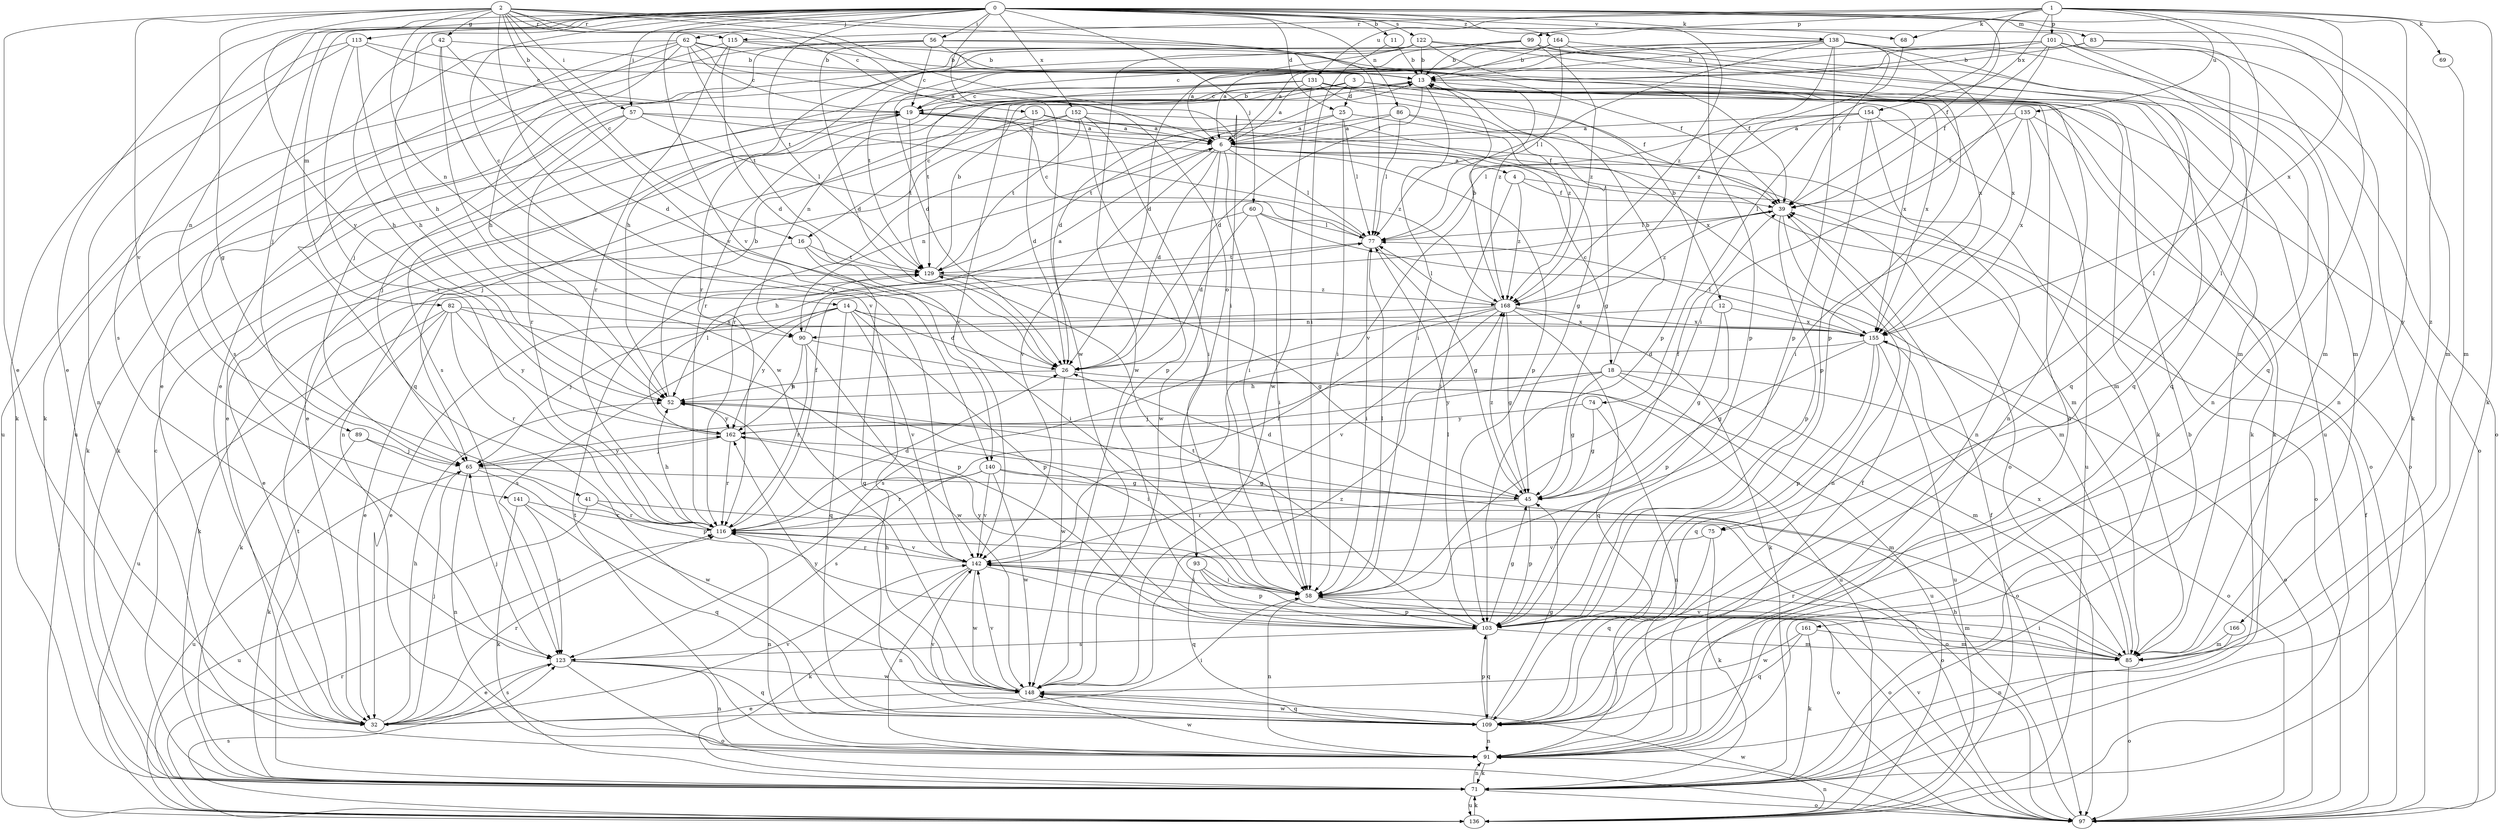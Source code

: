 strict digraph  {
0;
1;
2;
3;
4;
6;
11;
12;
13;
14;
15;
16;
18;
19;
25;
26;
32;
39;
41;
42;
45;
52;
56;
57;
58;
60;
62;
65;
68;
69;
71;
74;
75;
77;
82;
83;
85;
86;
89;
90;
91;
93;
97;
99;
101;
103;
109;
113;
115;
116;
122;
123;
129;
131;
135;
136;
138;
140;
141;
142;
148;
152;
154;
155;
161;
162;
164;
166;
168;
0 -> 11  [label=b];
0 -> 14  [label=c];
0 -> 25  [label=d];
0 -> 32  [label=e];
0 -> 39  [label=f];
0 -> 52  [label=h];
0 -> 56  [label=i];
0 -> 57  [label=i];
0 -> 60  [label=j];
0 -> 62  [label=j];
0 -> 65  [label=j];
0 -> 68  [label=k];
0 -> 82  [label=m];
0 -> 83  [label=m];
0 -> 86  [label=n];
0 -> 89  [label=n];
0 -> 109  [label=q];
0 -> 113  [label=r];
0 -> 122  [label=s];
0 -> 123  [label=s];
0 -> 129  [label=t];
0 -> 138  [label=v];
0 -> 140  [label=v];
0 -> 148  [label=w];
0 -> 152  [label=x];
0 -> 164  [label=z];
0 -> 166  [label=z];
0 -> 168  [label=z];
1 -> 68  [label=k];
1 -> 69  [label=k];
1 -> 71  [label=k];
1 -> 74  [label=l];
1 -> 75  [label=l];
1 -> 99  [label=p];
1 -> 101  [label=p];
1 -> 115  [label=r];
1 -> 131  [label=u];
1 -> 135  [label=u];
1 -> 154  [label=x];
1 -> 155  [label=x];
1 -> 161  [label=y];
2 -> 15  [label=c];
2 -> 16  [label=c];
2 -> 32  [label=e];
2 -> 41  [label=g];
2 -> 42  [label=g];
2 -> 57  [label=i];
2 -> 58  [label=i];
2 -> 75  [label=l];
2 -> 77  [label=l];
2 -> 90  [label=n];
2 -> 93  [label=o];
2 -> 115  [label=r];
2 -> 140  [label=v];
2 -> 141  [label=v];
2 -> 142  [label=v];
2 -> 162  [label=y];
3 -> 12  [label=b];
3 -> 16  [label=c];
3 -> 25  [label=d];
3 -> 26  [label=d];
3 -> 71  [label=k];
3 -> 90  [label=n];
3 -> 97  [label=o];
3 -> 116  [label=r];
3 -> 155  [label=x];
4 -> 39  [label=f];
4 -> 58  [label=i];
4 -> 97  [label=o];
4 -> 168  [label=z];
6 -> 4  [label=a];
6 -> 18  [label=c];
6 -> 26  [label=d];
6 -> 58  [label=i];
6 -> 77  [label=l];
6 -> 85  [label=m];
6 -> 90  [label=n];
6 -> 142  [label=v];
6 -> 148  [label=w];
11 -> 13  [label=b];
11 -> 58  [label=i];
12 -> 45  [label=g];
12 -> 90  [label=n];
12 -> 103  [label=p];
12 -> 155  [label=x];
13 -> 19  [label=c];
13 -> 26  [label=d];
13 -> 58  [label=i];
13 -> 71  [label=k];
13 -> 91  [label=n];
13 -> 142  [label=v];
13 -> 155  [label=x];
14 -> 26  [label=d];
14 -> 32  [label=e];
14 -> 103  [label=p];
14 -> 109  [label=q];
14 -> 123  [label=s];
14 -> 142  [label=v];
14 -> 155  [label=x];
14 -> 162  [label=y];
15 -> 6  [label=a];
15 -> 26  [label=d];
15 -> 39  [label=f];
15 -> 65  [label=j];
16 -> 32  [label=e];
16 -> 58  [label=i];
16 -> 109  [label=q];
16 -> 129  [label=t];
18 -> 13  [label=b];
18 -> 45  [label=g];
18 -> 52  [label=h];
18 -> 65  [label=j];
18 -> 85  [label=m];
18 -> 97  [label=o];
18 -> 136  [label=u];
18 -> 162  [label=y];
19 -> 6  [label=a];
19 -> 13  [label=b];
19 -> 32  [label=e];
19 -> 71  [label=k];
19 -> 97  [label=o];
19 -> 103  [label=p];
19 -> 129  [label=t];
25 -> 6  [label=a];
25 -> 58  [label=i];
25 -> 77  [label=l];
25 -> 129  [label=t];
25 -> 155  [label=x];
26 -> 52  [label=h];
26 -> 97  [label=o];
26 -> 148  [label=w];
32 -> 52  [label=h];
32 -> 58  [label=i];
32 -> 65  [label=j];
32 -> 116  [label=r];
32 -> 123  [label=s];
32 -> 142  [label=v];
39 -> 77  [label=l];
39 -> 91  [label=n];
39 -> 103  [label=p];
39 -> 168  [label=z];
41 -> 97  [label=o];
41 -> 116  [label=r];
41 -> 136  [label=u];
42 -> 13  [label=b];
42 -> 26  [label=d];
42 -> 52  [label=h];
42 -> 142  [label=v];
42 -> 148  [label=w];
45 -> 26  [label=d];
45 -> 39  [label=f];
45 -> 103  [label=p];
45 -> 116  [label=r];
45 -> 168  [label=z];
52 -> 13  [label=b];
52 -> 58  [label=i];
52 -> 162  [label=y];
56 -> 13  [label=b];
56 -> 19  [label=c];
56 -> 26  [label=d];
56 -> 32  [label=e];
56 -> 39  [label=f];
56 -> 136  [label=u];
56 -> 168  [label=z];
57 -> 6  [label=a];
57 -> 65  [label=j];
57 -> 71  [label=k];
57 -> 77  [label=l];
57 -> 116  [label=r];
57 -> 168  [label=z];
58 -> 77  [label=l];
58 -> 85  [label=m];
58 -> 91  [label=n];
58 -> 103  [label=p];
58 -> 162  [label=y];
60 -> 26  [label=d];
60 -> 52  [label=h];
60 -> 58  [label=i];
60 -> 77  [label=l];
60 -> 85  [label=m];
62 -> 6  [label=a];
62 -> 13  [label=b];
62 -> 19  [label=c];
62 -> 52  [label=h];
62 -> 71  [label=k];
62 -> 85  [label=m];
62 -> 109  [label=q];
62 -> 123  [label=s];
62 -> 129  [label=t];
65 -> 45  [label=g];
65 -> 91  [label=n];
65 -> 136  [label=u];
65 -> 148  [label=w];
65 -> 162  [label=y];
68 -> 103  [label=p];
69 -> 85  [label=m];
71 -> 13  [label=b];
71 -> 19  [label=c];
71 -> 91  [label=n];
71 -> 97  [label=o];
71 -> 129  [label=t];
71 -> 136  [label=u];
74 -> 45  [label=g];
74 -> 91  [label=n];
74 -> 162  [label=y];
75 -> 71  [label=k];
75 -> 109  [label=q];
75 -> 142  [label=v];
77 -> 19  [label=c];
77 -> 45  [label=g];
77 -> 58  [label=i];
77 -> 129  [label=t];
82 -> 32  [label=e];
82 -> 71  [label=k];
82 -> 103  [label=p];
82 -> 116  [label=r];
82 -> 136  [label=u];
82 -> 155  [label=x];
82 -> 162  [label=y];
83 -> 6  [label=a];
83 -> 13  [label=b];
83 -> 85  [label=m];
83 -> 91  [label=n];
85 -> 58  [label=i];
85 -> 97  [label=o];
85 -> 116  [label=r];
85 -> 142  [label=v];
85 -> 155  [label=x];
86 -> 6  [label=a];
86 -> 45  [label=g];
86 -> 77  [label=l];
86 -> 85  [label=m];
86 -> 116  [label=r];
89 -> 65  [label=j];
89 -> 71  [label=k];
89 -> 103  [label=p];
90 -> 6  [label=a];
90 -> 116  [label=r];
90 -> 136  [label=u];
90 -> 148  [label=w];
90 -> 162  [label=y];
91 -> 39  [label=f];
91 -> 71  [label=k];
91 -> 129  [label=t];
91 -> 148  [label=w];
93 -> 58  [label=i];
93 -> 97  [label=o];
93 -> 103  [label=p];
93 -> 109  [label=q];
97 -> 39  [label=f];
97 -> 52  [label=h];
97 -> 142  [label=v];
97 -> 148  [label=w];
99 -> 13  [label=b];
99 -> 52  [label=h];
99 -> 109  [label=q];
99 -> 129  [label=t];
99 -> 136  [label=u];
99 -> 168  [label=z];
101 -> 13  [label=b];
101 -> 19  [label=c];
101 -> 26  [label=d];
101 -> 39  [label=f];
101 -> 58  [label=i];
101 -> 71  [label=k];
101 -> 91  [label=n];
101 -> 109  [label=q];
103 -> 45  [label=g];
103 -> 77  [label=l];
103 -> 85  [label=m];
103 -> 109  [label=q];
103 -> 123  [label=s];
103 -> 129  [label=t];
109 -> 45  [label=g];
109 -> 91  [label=n];
109 -> 103  [label=p];
109 -> 142  [label=v];
109 -> 148  [label=w];
113 -> 13  [label=b];
113 -> 19  [label=c];
113 -> 52  [label=h];
113 -> 71  [label=k];
113 -> 91  [label=n];
113 -> 116  [label=r];
115 -> 13  [label=b];
115 -> 26  [label=d];
115 -> 116  [label=r];
115 -> 136  [label=u];
115 -> 155  [label=x];
116 -> 26  [label=d];
116 -> 39  [label=f];
116 -> 52  [label=h];
116 -> 91  [label=n];
116 -> 142  [label=v];
122 -> 6  [label=a];
122 -> 13  [label=b];
122 -> 32  [label=e];
122 -> 39  [label=f];
122 -> 85  [label=m];
122 -> 103  [label=p];
122 -> 116  [label=r];
122 -> 148  [label=w];
123 -> 32  [label=e];
123 -> 65  [label=j];
123 -> 91  [label=n];
123 -> 97  [label=o];
123 -> 109  [label=q];
123 -> 148  [label=w];
129 -> 13  [label=b];
129 -> 45  [label=g];
129 -> 71  [label=k];
129 -> 168  [label=z];
131 -> 6  [label=a];
131 -> 19  [label=c];
131 -> 39  [label=f];
131 -> 71  [label=k];
131 -> 91  [label=n];
131 -> 123  [label=s];
131 -> 129  [label=t];
131 -> 148  [label=w];
131 -> 168  [label=z];
135 -> 6  [label=a];
135 -> 39  [label=f];
135 -> 58  [label=i];
135 -> 97  [label=o];
135 -> 136  [label=u];
135 -> 155  [label=x];
136 -> 39  [label=f];
136 -> 71  [label=k];
136 -> 91  [label=n];
136 -> 116  [label=r];
136 -> 123  [label=s];
138 -> 6  [label=a];
138 -> 13  [label=b];
138 -> 39  [label=f];
138 -> 65  [label=j];
138 -> 77  [label=l];
138 -> 97  [label=o];
138 -> 103  [label=p];
138 -> 109  [label=q];
138 -> 155  [label=x];
138 -> 168  [label=z];
140 -> 45  [label=g];
140 -> 97  [label=o];
140 -> 116  [label=r];
140 -> 123  [label=s];
140 -> 142  [label=v];
140 -> 148  [label=w];
141 -> 71  [label=k];
141 -> 109  [label=q];
141 -> 116  [label=r];
141 -> 123  [label=s];
142 -> 58  [label=i];
142 -> 71  [label=k];
142 -> 91  [label=n];
142 -> 97  [label=o];
142 -> 116  [label=r];
142 -> 148  [label=w];
148 -> 32  [label=e];
148 -> 52  [label=h];
148 -> 109  [label=q];
148 -> 142  [label=v];
148 -> 162  [label=y];
148 -> 168  [label=z];
152 -> 6  [label=a];
152 -> 32  [label=e];
152 -> 45  [label=g];
152 -> 58  [label=i];
152 -> 91  [label=n];
152 -> 103  [label=p];
152 -> 129  [label=t];
154 -> 6  [label=a];
154 -> 77  [label=l];
154 -> 91  [label=n];
154 -> 97  [label=o];
154 -> 103  [label=p];
154 -> 142  [label=v];
155 -> 26  [label=d];
155 -> 45  [label=g];
155 -> 77  [label=l];
155 -> 97  [label=o];
155 -> 103  [label=p];
155 -> 109  [label=q];
155 -> 136  [label=u];
161 -> 71  [label=k];
161 -> 85  [label=m];
161 -> 109  [label=q];
161 -> 148  [label=w];
162 -> 65  [label=j];
162 -> 77  [label=l];
162 -> 85  [label=m];
162 -> 116  [label=r];
164 -> 13  [label=b];
164 -> 26  [label=d];
164 -> 77  [label=l];
164 -> 85  [label=m];
164 -> 103  [label=p];
166 -> 85  [label=m];
166 -> 91  [label=n];
168 -> 13  [label=b];
168 -> 45  [label=g];
168 -> 65  [label=j];
168 -> 71  [label=k];
168 -> 77  [label=l];
168 -> 109  [label=q];
168 -> 116  [label=r];
168 -> 123  [label=s];
168 -> 142  [label=v];
168 -> 155  [label=x];
}
